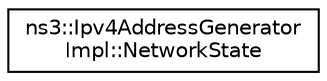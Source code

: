 digraph "Graphical Class Hierarchy"
{
 // LATEX_PDF_SIZE
  edge [fontname="Helvetica",fontsize="10",labelfontname="Helvetica",labelfontsize="10"];
  node [fontname="Helvetica",fontsize="10",shape=record];
  rankdir="LR";
  Node0 [label="ns3::Ipv4AddressGenerator\lImpl::NetworkState",height=0.2,width=0.4,color="black", fillcolor="white", style="filled",URL="$classns3_1_1_ipv4_address_generator_impl_1_1_network_state.html",tooltip="This class holds the state for a given network."];
}
